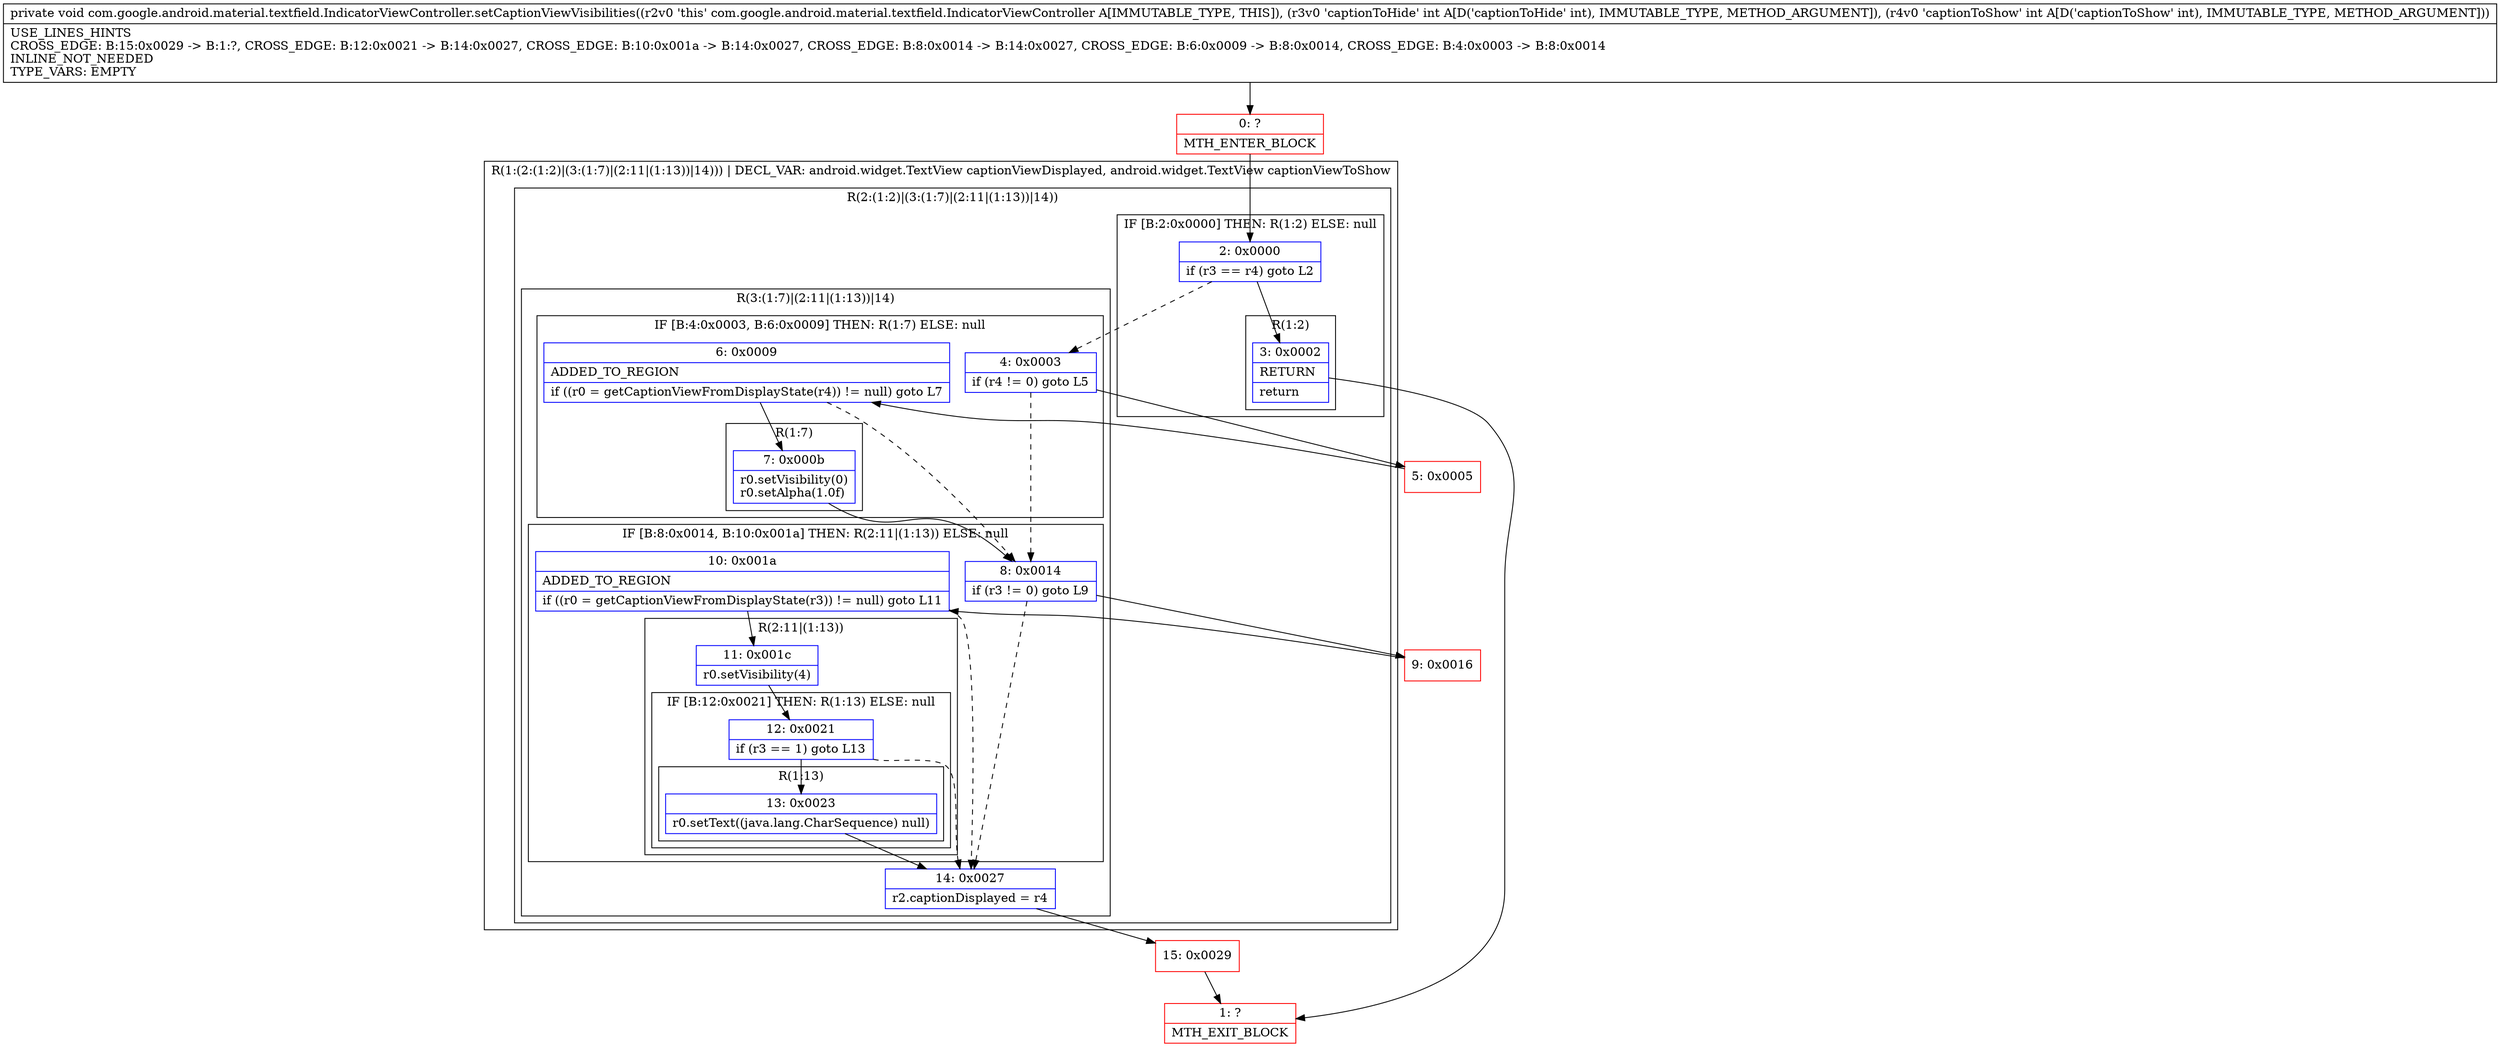 digraph "CFG forcom.google.android.material.textfield.IndicatorViewController.setCaptionViewVisibilities(II)V" {
subgraph cluster_Region_856634846 {
label = "R(1:(2:(1:2)|(3:(1:7)|(2:11|(1:13))|14))) | DECL_VAR: android.widget.TextView captionViewDisplayed, android.widget.TextView captionViewToShow\l";
node [shape=record,color=blue];
subgraph cluster_Region_2032158426 {
label = "R(2:(1:2)|(3:(1:7)|(2:11|(1:13))|14))";
node [shape=record,color=blue];
subgraph cluster_IfRegion_723155684 {
label = "IF [B:2:0x0000] THEN: R(1:2) ELSE: null";
node [shape=record,color=blue];
Node_2 [shape=record,label="{2\:\ 0x0000|if (r3 == r4) goto L2\l}"];
subgraph cluster_Region_921705086 {
label = "R(1:2)";
node [shape=record,color=blue];
Node_3 [shape=record,label="{3\:\ 0x0002|RETURN\l|return\l}"];
}
}
subgraph cluster_Region_2082171067 {
label = "R(3:(1:7)|(2:11|(1:13))|14)";
node [shape=record,color=blue];
subgraph cluster_IfRegion_125237108 {
label = "IF [B:4:0x0003, B:6:0x0009] THEN: R(1:7) ELSE: null";
node [shape=record,color=blue];
Node_4 [shape=record,label="{4\:\ 0x0003|if (r4 != 0) goto L5\l}"];
Node_6 [shape=record,label="{6\:\ 0x0009|ADDED_TO_REGION\l|if ((r0 = getCaptionViewFromDisplayState(r4)) != null) goto L7\l}"];
subgraph cluster_Region_2135126052 {
label = "R(1:7)";
node [shape=record,color=blue];
Node_7 [shape=record,label="{7\:\ 0x000b|r0.setVisibility(0)\lr0.setAlpha(1.0f)\l}"];
}
}
subgraph cluster_IfRegion_1230419544 {
label = "IF [B:8:0x0014, B:10:0x001a] THEN: R(2:11|(1:13)) ELSE: null";
node [shape=record,color=blue];
Node_8 [shape=record,label="{8\:\ 0x0014|if (r3 != 0) goto L9\l}"];
Node_10 [shape=record,label="{10\:\ 0x001a|ADDED_TO_REGION\l|if ((r0 = getCaptionViewFromDisplayState(r3)) != null) goto L11\l}"];
subgraph cluster_Region_1848594809 {
label = "R(2:11|(1:13))";
node [shape=record,color=blue];
Node_11 [shape=record,label="{11\:\ 0x001c|r0.setVisibility(4)\l}"];
subgraph cluster_IfRegion_1590871711 {
label = "IF [B:12:0x0021] THEN: R(1:13) ELSE: null";
node [shape=record,color=blue];
Node_12 [shape=record,label="{12\:\ 0x0021|if (r3 == 1) goto L13\l}"];
subgraph cluster_Region_980705073 {
label = "R(1:13)";
node [shape=record,color=blue];
Node_13 [shape=record,label="{13\:\ 0x0023|r0.setText((java.lang.CharSequence) null)\l}"];
}
}
}
}
Node_14 [shape=record,label="{14\:\ 0x0027|r2.captionDisplayed = r4\l}"];
}
}
}
Node_0 [shape=record,color=red,label="{0\:\ ?|MTH_ENTER_BLOCK\l}"];
Node_1 [shape=record,color=red,label="{1\:\ ?|MTH_EXIT_BLOCK\l}"];
Node_5 [shape=record,color=red,label="{5\:\ 0x0005}"];
Node_9 [shape=record,color=red,label="{9\:\ 0x0016}"];
Node_15 [shape=record,color=red,label="{15\:\ 0x0029}"];
MethodNode[shape=record,label="{private void com.google.android.material.textfield.IndicatorViewController.setCaptionViewVisibilities((r2v0 'this' com.google.android.material.textfield.IndicatorViewController A[IMMUTABLE_TYPE, THIS]), (r3v0 'captionToHide' int A[D('captionToHide' int), IMMUTABLE_TYPE, METHOD_ARGUMENT]), (r4v0 'captionToShow' int A[D('captionToShow' int), IMMUTABLE_TYPE, METHOD_ARGUMENT]))  | USE_LINES_HINTS\lCROSS_EDGE: B:15:0x0029 \-\> B:1:?, CROSS_EDGE: B:12:0x0021 \-\> B:14:0x0027, CROSS_EDGE: B:10:0x001a \-\> B:14:0x0027, CROSS_EDGE: B:8:0x0014 \-\> B:14:0x0027, CROSS_EDGE: B:6:0x0009 \-\> B:8:0x0014, CROSS_EDGE: B:4:0x0003 \-\> B:8:0x0014\lINLINE_NOT_NEEDED\lTYPE_VARS: EMPTY\l}"];
MethodNode -> Node_0;Node_2 -> Node_3;
Node_2 -> Node_4[style=dashed];
Node_3 -> Node_1;
Node_4 -> Node_5;
Node_4 -> Node_8[style=dashed];
Node_6 -> Node_7;
Node_6 -> Node_8[style=dashed];
Node_7 -> Node_8;
Node_8 -> Node_9;
Node_8 -> Node_14[style=dashed];
Node_10 -> Node_11;
Node_10 -> Node_14[style=dashed];
Node_11 -> Node_12;
Node_12 -> Node_13;
Node_12 -> Node_14[style=dashed];
Node_13 -> Node_14;
Node_14 -> Node_15;
Node_0 -> Node_2;
Node_5 -> Node_6;
Node_9 -> Node_10;
Node_15 -> Node_1;
}

